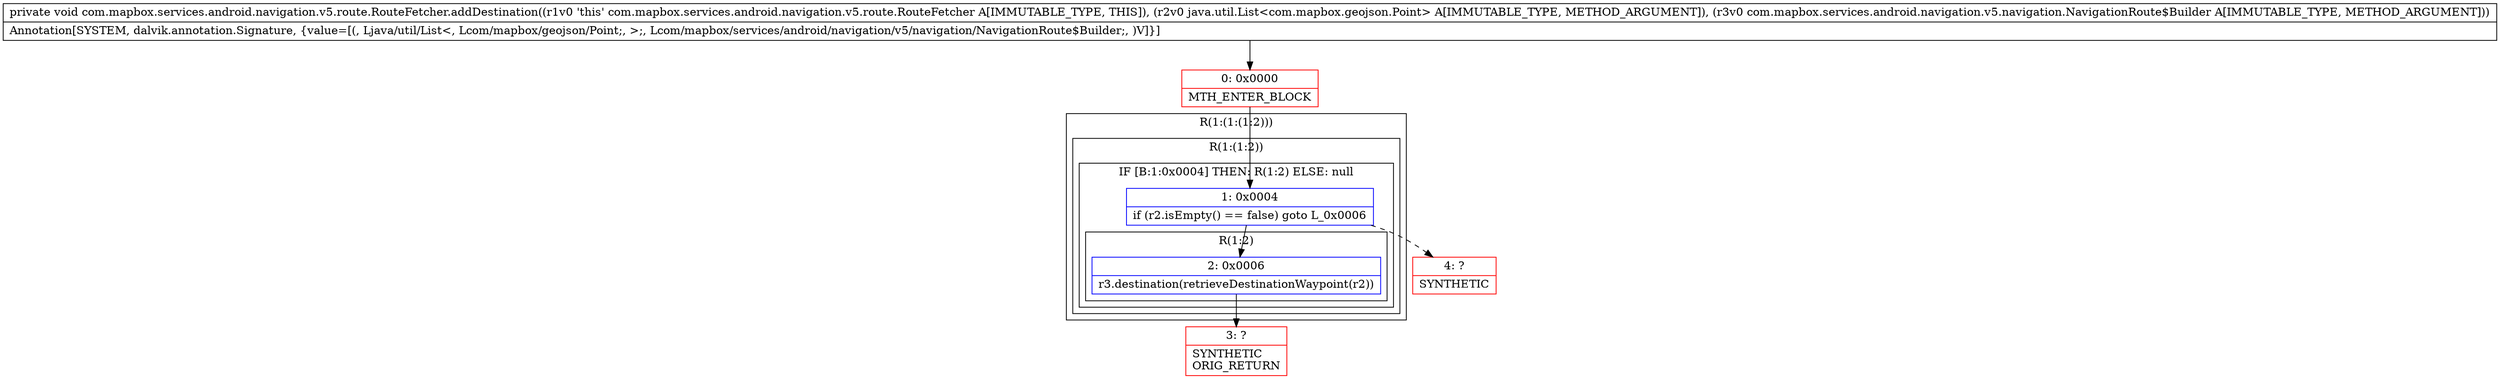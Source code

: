 digraph "CFG forcom.mapbox.services.android.navigation.v5.route.RouteFetcher.addDestination(Ljava\/util\/List;Lcom\/mapbox\/services\/android\/navigation\/v5\/navigation\/NavigationRoute$Builder;)V" {
subgraph cluster_Region_1213831803 {
label = "R(1:(1:(1:2)))";
node [shape=record,color=blue];
subgraph cluster_Region_648526584 {
label = "R(1:(1:2))";
node [shape=record,color=blue];
subgraph cluster_IfRegion_2030420490 {
label = "IF [B:1:0x0004] THEN: R(1:2) ELSE: null";
node [shape=record,color=blue];
Node_1 [shape=record,label="{1\:\ 0x0004|if (r2.isEmpty() == false) goto L_0x0006\l}"];
subgraph cluster_Region_2104212505 {
label = "R(1:2)";
node [shape=record,color=blue];
Node_2 [shape=record,label="{2\:\ 0x0006|r3.destination(retrieveDestinationWaypoint(r2))\l}"];
}
}
}
}
Node_0 [shape=record,color=red,label="{0\:\ 0x0000|MTH_ENTER_BLOCK\l}"];
Node_3 [shape=record,color=red,label="{3\:\ ?|SYNTHETIC\lORIG_RETURN\l}"];
Node_4 [shape=record,color=red,label="{4\:\ ?|SYNTHETIC\l}"];
MethodNode[shape=record,label="{private void com.mapbox.services.android.navigation.v5.route.RouteFetcher.addDestination((r1v0 'this' com.mapbox.services.android.navigation.v5.route.RouteFetcher A[IMMUTABLE_TYPE, THIS]), (r2v0 java.util.List\<com.mapbox.geojson.Point\> A[IMMUTABLE_TYPE, METHOD_ARGUMENT]), (r3v0 com.mapbox.services.android.navigation.v5.navigation.NavigationRoute$Builder A[IMMUTABLE_TYPE, METHOD_ARGUMENT]))  | Annotation[SYSTEM, dalvik.annotation.Signature, \{value=[(, Ljava\/util\/List\<, Lcom\/mapbox\/geojson\/Point;, \>;, Lcom\/mapbox\/services\/android\/navigation\/v5\/navigation\/NavigationRoute$Builder;, )V]\}]\l}"];
MethodNode -> Node_0;
Node_1 -> Node_2;
Node_1 -> Node_4[style=dashed];
Node_2 -> Node_3;
Node_0 -> Node_1;
}

